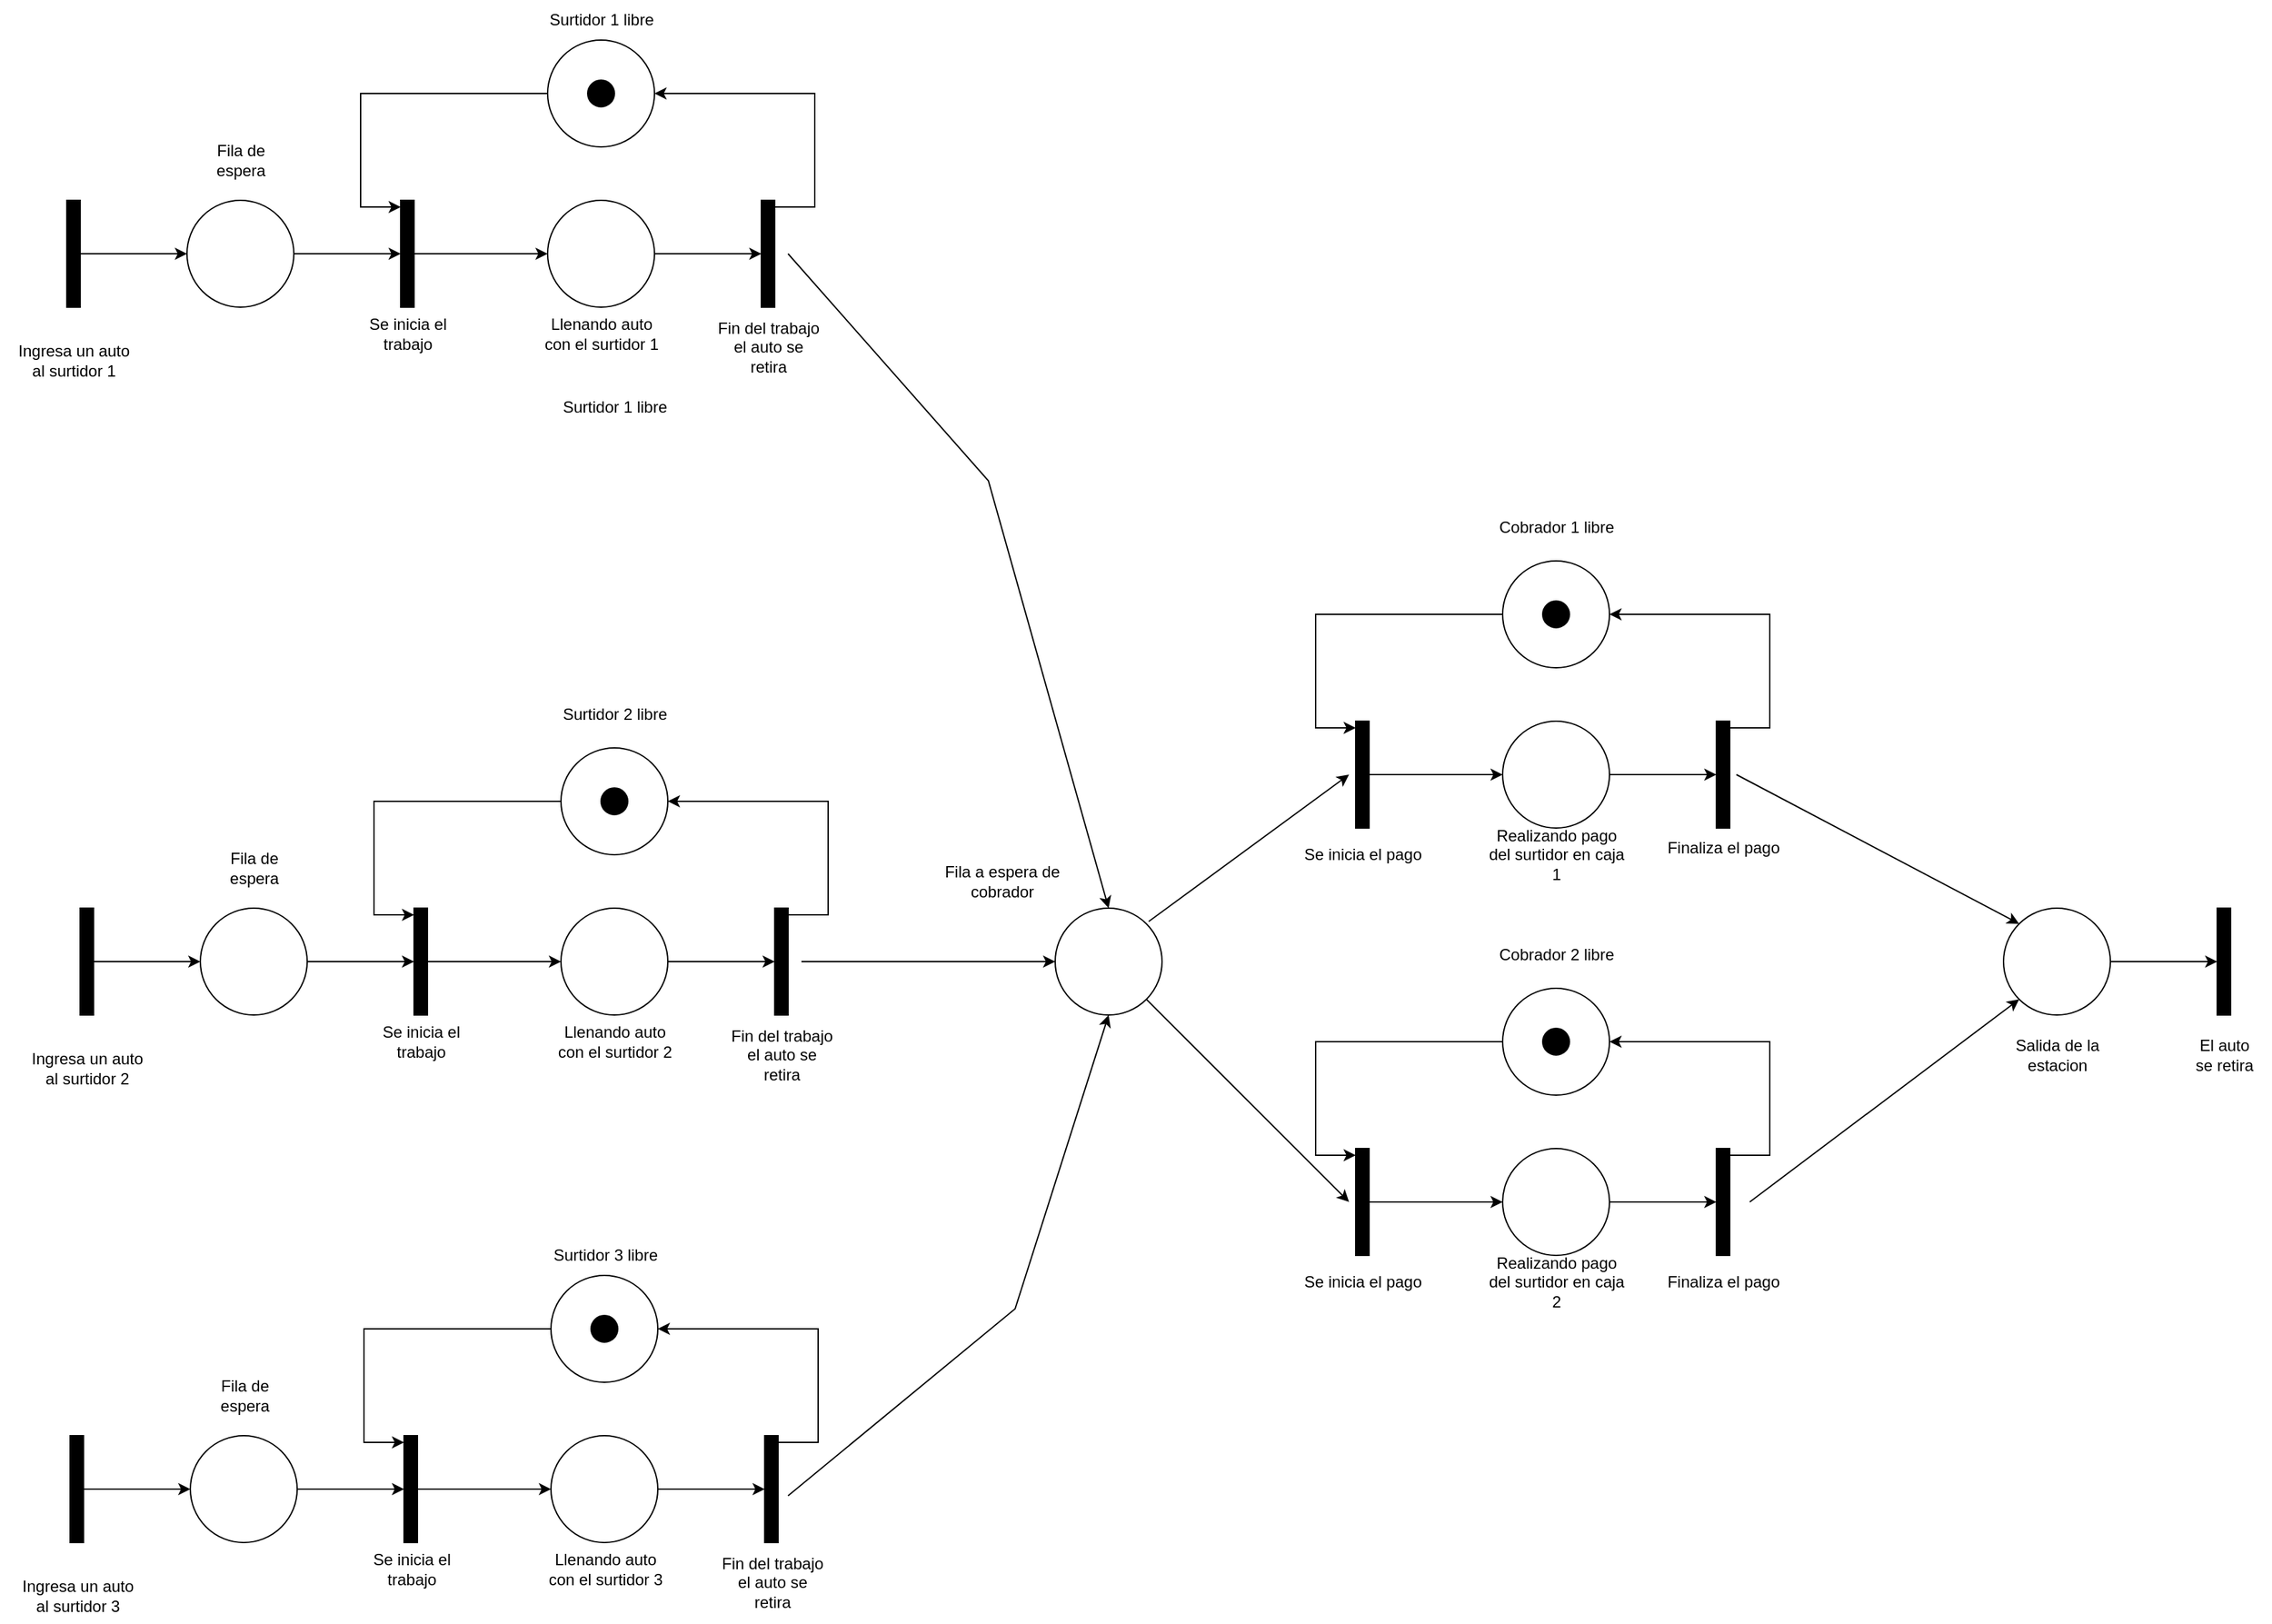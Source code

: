 <mxfile version="24.8.3">
  <diagram name="Page-1" id="Oc40Rs63sskiyYKFzjz5">
    <mxGraphModel dx="2868" dy="1546" grid="1" gridSize="10" guides="1" tooltips="1" connect="1" arrows="1" fold="1" page="1" pageScale="1" pageWidth="1400" pageHeight="850" math="0" shadow="0">
      <root>
        <mxCell id="0" />
        <mxCell id="1" parent="0" />
        <mxCell id="h5ye1682O-FyIW6ObbOz-5" value="" style="edgeStyle=orthogonalEdgeStyle;rounded=0;orthogonalLoop=1;jettySize=auto;html=1;" edge="1" parent="1" source="h5ye1682O-FyIW6ObbOz-1">
          <mxGeometry relative="1" as="geometry">
            <mxPoint x="840" y="390" as="targetPoint" />
          </mxGeometry>
        </mxCell>
        <mxCell id="h5ye1682O-FyIW6ObbOz-1" value="" style="ellipse;whiteSpace=wrap;html=1;aspect=fixed;" vertex="1" parent="1">
          <mxGeometry x="680" y="350" width="80" height="80" as="geometry" />
        </mxCell>
        <mxCell id="h5ye1682O-FyIW6ObbOz-3" value="" style="edgeStyle=orthogonalEdgeStyle;rounded=0;orthogonalLoop=1;jettySize=auto;html=1;curved=0;" edge="1" parent="1" source="h5ye1682O-FyIW6ObbOz-2" target="h5ye1682O-FyIW6ObbOz-1">
          <mxGeometry relative="1" as="geometry" />
        </mxCell>
        <mxCell id="h5ye1682O-FyIW6ObbOz-2" value="" style="html=1;points=[[0,0,0,0,5],[0,1,0,0,-5],[1,0,0,0,5],[1,1,0,0,-5]];perimeter=orthogonalPerimeter;outlineConnect=0;targetShapes=umlLifeline;portConstraint=eastwest;newEdgeStyle={&quot;curved&quot;:0,&quot;rounded&quot;:0};fillColor=#000000;" vertex="1" parent="1">
          <mxGeometry x="590" y="350" width="10" height="80" as="geometry" />
        </mxCell>
        <mxCell id="h5ye1682O-FyIW6ObbOz-15" value="" style="edgeStyle=orthogonalEdgeStyle;rounded=0;orthogonalLoop=1;jettySize=auto;html=1;curved=0;" edge="1" parent="1" source="h5ye1682O-FyIW6ObbOz-8" target="h5ye1682O-FyIW6ObbOz-14">
          <mxGeometry relative="1" as="geometry" />
        </mxCell>
        <mxCell id="h5ye1682O-FyIW6ObbOz-8" value="" style="html=1;points=[[0,0,0,0,5],[0,1,0,0,-5],[1,0,0,0,5],[1,1,0,0,-5]];perimeter=orthogonalPerimeter;outlineConnect=0;targetShapes=umlLifeline;portConstraint=eastwest;newEdgeStyle={&quot;curved&quot;:0,&quot;rounded&quot;:0};fillColor=#000000;" vertex="1" parent="1">
          <mxGeometry x="840" y="350" width="10" height="80" as="geometry" />
        </mxCell>
        <mxCell id="h5ye1682O-FyIW6ObbOz-17" value="" style="edgeStyle=orthogonalEdgeStyle;rounded=0;orthogonalLoop=1;jettySize=auto;html=1;" edge="1" parent="1" source="h5ye1682O-FyIW6ObbOz-14" target="h5ye1682O-FyIW6ObbOz-16">
          <mxGeometry relative="1" as="geometry" />
        </mxCell>
        <mxCell id="h5ye1682O-FyIW6ObbOz-14" value="" style="ellipse;whiteSpace=wrap;html=1;aspect=fixed;" vertex="1" parent="1">
          <mxGeometry x="950" y="350" width="80" height="80" as="geometry" />
        </mxCell>
        <mxCell id="h5ye1682O-FyIW6ObbOz-16" value="" style="html=1;points=[[0,0,0,0,5],[0,1,0,0,-5],[1,0,0,0,5],[1,1,0,0,-5]];perimeter=orthogonalPerimeter;outlineConnect=0;targetShapes=umlLifeline;portConstraint=eastwest;newEdgeStyle={&quot;curved&quot;:0,&quot;rounded&quot;:0};fillColor=#000000;" vertex="1" parent="1">
          <mxGeometry x="1110" y="350" width="10" height="80" as="geometry" />
        </mxCell>
        <mxCell id="h5ye1682O-FyIW6ObbOz-18" value="" style="ellipse;whiteSpace=wrap;html=1;aspect=fixed;" vertex="1" parent="1">
          <mxGeometry x="950" y="230" width="80" height="80" as="geometry" />
        </mxCell>
        <mxCell id="h5ye1682O-FyIW6ObbOz-19" value="" style="ellipse;whiteSpace=wrap;html=1;aspect=fixed;fillColor=#000000;" vertex="1" parent="1">
          <mxGeometry x="980" y="260" width="20" height="20" as="geometry" />
        </mxCell>
        <mxCell id="h5ye1682O-FyIW6ObbOz-20" value="" style="endArrow=classic;html=1;rounded=0;exitX=1;exitY=0;exitDx=0;exitDy=5;exitPerimeter=0;entryX=1;entryY=0.5;entryDx=0;entryDy=0;" edge="1" parent="1" source="h5ye1682O-FyIW6ObbOz-16" target="h5ye1682O-FyIW6ObbOz-18">
          <mxGeometry width="50" height="50" relative="1" as="geometry">
            <mxPoint x="1090" y="460" as="sourcePoint" />
            <mxPoint x="1140" y="410" as="targetPoint" />
            <Array as="points">
              <mxPoint x="1150" y="355" />
              <mxPoint x="1150" y="270" />
            </Array>
          </mxGeometry>
        </mxCell>
        <mxCell id="h5ye1682O-FyIW6ObbOz-21" value="" style="endArrow=classic;html=1;rounded=0;exitX=0;exitY=0.5;exitDx=0;exitDy=0;entryX=0;entryY=0;entryDx=0;entryDy=5;entryPerimeter=0;" edge="1" parent="1" source="h5ye1682O-FyIW6ObbOz-18" target="h5ye1682O-FyIW6ObbOz-8">
          <mxGeometry width="50" height="50" relative="1" as="geometry">
            <mxPoint x="1090" y="460" as="sourcePoint" />
            <mxPoint x="1140" y="410" as="targetPoint" />
            <Array as="points">
              <mxPoint x="810" y="270" />
              <mxPoint x="810" y="355" />
            </Array>
          </mxGeometry>
        </mxCell>
        <mxCell id="h5ye1682O-FyIW6ObbOz-25" value="&lt;div&gt;Ingresa un auto&lt;/div&gt;&lt;div&gt;al surtidor 1&lt;br&gt;&lt;/div&gt;" style="text;html=1;align=center;verticalAlign=middle;resizable=0;points=[];autosize=1;strokeColor=none;fillColor=none;" vertex="1" parent="1">
          <mxGeometry x="540" y="450" width="110" height="40" as="geometry" />
        </mxCell>
        <mxCell id="h5ye1682O-FyIW6ObbOz-26" value="&lt;div&gt;Fila de&lt;/div&gt;&lt;div&gt;espera&lt;br&gt;&lt;/div&gt;" style="text;html=1;align=center;verticalAlign=middle;resizable=0;points=[];autosize=1;strokeColor=none;fillColor=none;" vertex="1" parent="1">
          <mxGeometry x="690" y="300" width="60" height="40" as="geometry" />
        </mxCell>
        <mxCell id="h5ye1682O-FyIW6ObbOz-28" value="&lt;div&gt;Se inicia el&lt;/div&gt;&lt;div&gt;trabajo&lt;br&gt;&lt;/div&gt;" style="text;html=1;align=center;verticalAlign=middle;resizable=0;points=[];autosize=1;strokeColor=none;fillColor=none;" vertex="1" parent="1">
          <mxGeometry x="805" y="430" width="80" height="40" as="geometry" />
        </mxCell>
        <mxCell id="h5ye1682O-FyIW6ObbOz-29" value="&lt;div&gt;Llenando auto&lt;/div&gt;&lt;div&gt;con el surtidor 1&lt;br&gt;&lt;/div&gt;" style="text;html=1;align=center;verticalAlign=middle;resizable=0;points=[];autosize=1;strokeColor=none;fillColor=none;" vertex="1" parent="1">
          <mxGeometry x="935" y="430" width="110" height="40" as="geometry" />
        </mxCell>
        <mxCell id="h5ye1682O-FyIW6ObbOz-30" value="&lt;div&gt;Fin del trabajo&lt;/div&gt;&lt;div&gt;el auto se&lt;/div&gt;&lt;div&gt;retira&lt;br&gt;&lt;/div&gt;" style="text;html=1;align=center;verticalAlign=middle;resizable=0;points=[];autosize=1;strokeColor=none;fillColor=none;" vertex="1" parent="1">
          <mxGeometry x="1065" y="430" width="100" height="60" as="geometry" />
        </mxCell>
        <mxCell id="h5ye1682O-FyIW6ObbOz-31" value="Surtidor 1 libre" style="text;html=1;align=center;verticalAlign=middle;resizable=0;points=[];autosize=1;strokeColor=none;fillColor=none;" vertex="1" parent="1">
          <mxGeometry x="940" y="200" width="100" height="30" as="geometry" />
        </mxCell>
        <mxCell id="h5ye1682O-FyIW6ObbOz-32" value="" style="edgeStyle=orthogonalEdgeStyle;rounded=0;orthogonalLoop=1;jettySize=auto;html=1;" edge="1" parent="1" source="h5ye1682O-FyIW6ObbOz-33">
          <mxGeometry relative="1" as="geometry">
            <mxPoint x="850" y="920" as="targetPoint" />
          </mxGeometry>
        </mxCell>
        <mxCell id="h5ye1682O-FyIW6ObbOz-33" value="" style="ellipse;whiteSpace=wrap;html=1;aspect=fixed;" vertex="1" parent="1">
          <mxGeometry x="690" y="880" width="80" height="80" as="geometry" />
        </mxCell>
        <mxCell id="h5ye1682O-FyIW6ObbOz-34" value="" style="edgeStyle=orthogonalEdgeStyle;rounded=0;orthogonalLoop=1;jettySize=auto;html=1;curved=0;" edge="1" parent="1" source="h5ye1682O-FyIW6ObbOz-35" target="h5ye1682O-FyIW6ObbOz-33">
          <mxGeometry relative="1" as="geometry" />
        </mxCell>
        <mxCell id="h5ye1682O-FyIW6ObbOz-35" value="" style="html=1;points=[[0,0,0,0,5],[0,1,0,0,-5],[1,0,0,0,5],[1,1,0,0,-5]];perimeter=orthogonalPerimeter;outlineConnect=0;targetShapes=umlLifeline;portConstraint=eastwest;newEdgeStyle={&quot;curved&quot;:0,&quot;rounded&quot;:0};fillColor=#000000;" vertex="1" parent="1">
          <mxGeometry x="600" y="880" width="10" height="80" as="geometry" />
        </mxCell>
        <mxCell id="h5ye1682O-FyIW6ObbOz-36" value="" style="edgeStyle=orthogonalEdgeStyle;rounded=0;orthogonalLoop=1;jettySize=auto;html=1;curved=0;" edge="1" parent="1" source="h5ye1682O-FyIW6ObbOz-37" target="h5ye1682O-FyIW6ObbOz-39">
          <mxGeometry relative="1" as="geometry" />
        </mxCell>
        <mxCell id="h5ye1682O-FyIW6ObbOz-37" value="" style="html=1;points=[[0,0,0,0,5],[0,1,0,0,-5],[1,0,0,0,5],[1,1,0,0,-5]];perimeter=orthogonalPerimeter;outlineConnect=0;targetShapes=umlLifeline;portConstraint=eastwest;newEdgeStyle={&quot;curved&quot;:0,&quot;rounded&quot;:0};fillColor=#000000;" vertex="1" parent="1">
          <mxGeometry x="850" y="880" width="10" height="80" as="geometry" />
        </mxCell>
        <mxCell id="h5ye1682O-FyIW6ObbOz-38" value="" style="edgeStyle=orthogonalEdgeStyle;rounded=0;orthogonalLoop=1;jettySize=auto;html=1;" edge="1" parent="1" source="h5ye1682O-FyIW6ObbOz-39" target="h5ye1682O-FyIW6ObbOz-40">
          <mxGeometry relative="1" as="geometry" />
        </mxCell>
        <mxCell id="h5ye1682O-FyIW6ObbOz-39" value="" style="ellipse;whiteSpace=wrap;html=1;aspect=fixed;" vertex="1" parent="1">
          <mxGeometry x="960" y="880" width="80" height="80" as="geometry" />
        </mxCell>
        <mxCell id="h5ye1682O-FyIW6ObbOz-40" value="" style="html=1;points=[[0,0,0,0,5],[0,1,0,0,-5],[1,0,0,0,5],[1,1,0,0,-5]];perimeter=orthogonalPerimeter;outlineConnect=0;targetShapes=umlLifeline;portConstraint=eastwest;newEdgeStyle={&quot;curved&quot;:0,&quot;rounded&quot;:0};fillColor=#000000;" vertex="1" parent="1">
          <mxGeometry x="1120" y="880" width="10" height="80" as="geometry" />
        </mxCell>
        <mxCell id="h5ye1682O-FyIW6ObbOz-41" value="" style="ellipse;whiteSpace=wrap;html=1;aspect=fixed;" vertex="1" parent="1">
          <mxGeometry x="960" y="760" width="80" height="80" as="geometry" />
        </mxCell>
        <mxCell id="h5ye1682O-FyIW6ObbOz-42" value="" style="ellipse;whiteSpace=wrap;html=1;aspect=fixed;fillColor=#000000;" vertex="1" parent="1">
          <mxGeometry x="990" y="790" width="20" height="20" as="geometry" />
        </mxCell>
        <mxCell id="h5ye1682O-FyIW6ObbOz-43" value="" style="endArrow=classic;html=1;rounded=0;exitX=1;exitY=0;exitDx=0;exitDy=5;exitPerimeter=0;entryX=1;entryY=0.5;entryDx=0;entryDy=0;" edge="1" parent="1" source="h5ye1682O-FyIW6ObbOz-40" target="h5ye1682O-FyIW6ObbOz-41">
          <mxGeometry width="50" height="50" relative="1" as="geometry">
            <mxPoint x="1100" y="990" as="sourcePoint" />
            <mxPoint x="1150" y="940" as="targetPoint" />
            <Array as="points">
              <mxPoint x="1160" y="885" />
              <mxPoint x="1160" y="800" />
            </Array>
          </mxGeometry>
        </mxCell>
        <mxCell id="h5ye1682O-FyIW6ObbOz-44" value="" style="endArrow=classic;html=1;rounded=0;exitX=0;exitY=0.5;exitDx=0;exitDy=0;entryX=0;entryY=0;entryDx=0;entryDy=5;entryPerimeter=0;" edge="1" parent="1" source="h5ye1682O-FyIW6ObbOz-41" target="h5ye1682O-FyIW6ObbOz-37">
          <mxGeometry width="50" height="50" relative="1" as="geometry">
            <mxPoint x="1100" y="990" as="sourcePoint" />
            <mxPoint x="1150" y="940" as="targetPoint" />
            <Array as="points">
              <mxPoint x="820" y="800" />
              <mxPoint x="820" y="885" />
            </Array>
          </mxGeometry>
        </mxCell>
        <mxCell id="h5ye1682O-FyIW6ObbOz-45" value="&lt;div&gt;Ingresa un auto&lt;/div&gt;&lt;div&gt;al surtidor 2&lt;br&gt;&lt;/div&gt;" style="text;html=1;align=center;verticalAlign=middle;resizable=0;points=[];autosize=1;strokeColor=none;fillColor=none;" vertex="1" parent="1">
          <mxGeometry x="550" y="980" width="110" height="40" as="geometry" />
        </mxCell>
        <mxCell id="h5ye1682O-FyIW6ObbOz-46" value="&lt;div&gt;Fila de&lt;/div&gt;&lt;div&gt;espera&lt;br&gt;&lt;/div&gt;" style="text;html=1;align=center;verticalAlign=middle;resizable=0;points=[];autosize=1;strokeColor=none;fillColor=none;" vertex="1" parent="1">
          <mxGeometry x="700" y="830" width="60" height="40" as="geometry" />
        </mxCell>
        <mxCell id="h5ye1682O-FyIW6ObbOz-47" value="&lt;div&gt;Se inicia el&lt;/div&gt;&lt;div&gt;trabajo&lt;br&gt;&lt;/div&gt;" style="text;html=1;align=center;verticalAlign=middle;resizable=0;points=[];autosize=1;strokeColor=none;fillColor=none;" vertex="1" parent="1">
          <mxGeometry x="815" y="960" width="80" height="40" as="geometry" />
        </mxCell>
        <mxCell id="h5ye1682O-FyIW6ObbOz-48" value="&lt;div&gt;Llenando auto&lt;/div&gt;&lt;div&gt;con el surtidor 2&lt;br&gt;&lt;/div&gt;" style="text;html=1;align=center;verticalAlign=middle;resizable=0;points=[];autosize=1;strokeColor=none;fillColor=none;" vertex="1" parent="1">
          <mxGeometry x="945" y="960" width="110" height="40" as="geometry" />
        </mxCell>
        <mxCell id="h5ye1682O-FyIW6ObbOz-49" value="&lt;div&gt;Fin del trabajo&lt;/div&gt;&lt;div&gt;el auto se&lt;/div&gt;&lt;div&gt;retira&lt;br&gt;&lt;/div&gt;" style="text;html=1;align=center;verticalAlign=middle;resizable=0;points=[];autosize=1;strokeColor=none;fillColor=none;" vertex="1" parent="1">
          <mxGeometry x="1075" y="960" width="100" height="60" as="geometry" />
        </mxCell>
        <mxCell id="h5ye1682O-FyIW6ObbOz-50" value="Surtidor 1 libre" style="text;html=1;align=center;verticalAlign=middle;resizable=0;points=[];autosize=1;strokeColor=none;fillColor=none;" vertex="1" parent="1">
          <mxGeometry x="950" y="490" width="100" height="30" as="geometry" />
        </mxCell>
        <mxCell id="h5ye1682O-FyIW6ObbOz-51" value="" style="edgeStyle=orthogonalEdgeStyle;rounded=0;orthogonalLoop=1;jettySize=auto;html=1;" edge="1" parent="1" source="h5ye1682O-FyIW6ObbOz-52">
          <mxGeometry relative="1" as="geometry">
            <mxPoint x="842.5" y="1315" as="targetPoint" />
          </mxGeometry>
        </mxCell>
        <mxCell id="h5ye1682O-FyIW6ObbOz-52" value="" style="ellipse;whiteSpace=wrap;html=1;aspect=fixed;" vertex="1" parent="1">
          <mxGeometry x="682.5" y="1275" width="80" height="80" as="geometry" />
        </mxCell>
        <mxCell id="h5ye1682O-FyIW6ObbOz-53" value="" style="edgeStyle=orthogonalEdgeStyle;rounded=0;orthogonalLoop=1;jettySize=auto;html=1;curved=0;" edge="1" parent="1" source="h5ye1682O-FyIW6ObbOz-54" target="h5ye1682O-FyIW6ObbOz-52">
          <mxGeometry relative="1" as="geometry" />
        </mxCell>
        <mxCell id="h5ye1682O-FyIW6ObbOz-54" value="" style="html=1;points=[[0,0,0,0,5],[0,1,0,0,-5],[1,0,0,0,5],[1,1,0,0,-5]];perimeter=orthogonalPerimeter;outlineConnect=0;targetShapes=umlLifeline;portConstraint=eastwest;newEdgeStyle={&quot;curved&quot;:0,&quot;rounded&quot;:0};fillColor=#000000;" vertex="1" parent="1">
          <mxGeometry x="592.5" y="1275" width="10" height="80" as="geometry" />
        </mxCell>
        <mxCell id="h5ye1682O-FyIW6ObbOz-55" value="" style="edgeStyle=orthogonalEdgeStyle;rounded=0;orthogonalLoop=1;jettySize=auto;html=1;curved=0;" edge="1" parent="1" source="h5ye1682O-FyIW6ObbOz-56" target="h5ye1682O-FyIW6ObbOz-58">
          <mxGeometry relative="1" as="geometry" />
        </mxCell>
        <mxCell id="h5ye1682O-FyIW6ObbOz-56" value="" style="html=1;points=[[0,0,0,0,5],[0,1,0,0,-5],[1,0,0,0,5],[1,1,0,0,-5]];perimeter=orthogonalPerimeter;outlineConnect=0;targetShapes=umlLifeline;portConstraint=eastwest;newEdgeStyle={&quot;curved&quot;:0,&quot;rounded&quot;:0};fillColor=#000000;" vertex="1" parent="1">
          <mxGeometry x="842.5" y="1275" width="10" height="80" as="geometry" />
        </mxCell>
        <mxCell id="h5ye1682O-FyIW6ObbOz-57" value="" style="edgeStyle=orthogonalEdgeStyle;rounded=0;orthogonalLoop=1;jettySize=auto;html=1;" edge="1" parent="1" source="h5ye1682O-FyIW6ObbOz-58" target="h5ye1682O-FyIW6ObbOz-59">
          <mxGeometry relative="1" as="geometry" />
        </mxCell>
        <mxCell id="h5ye1682O-FyIW6ObbOz-58" value="" style="ellipse;whiteSpace=wrap;html=1;aspect=fixed;" vertex="1" parent="1">
          <mxGeometry x="952.5" y="1275" width="80" height="80" as="geometry" />
        </mxCell>
        <mxCell id="h5ye1682O-FyIW6ObbOz-59" value="" style="html=1;points=[[0,0,0,0,5],[0,1,0,0,-5],[1,0,0,0,5],[1,1,0,0,-5]];perimeter=orthogonalPerimeter;outlineConnect=0;targetShapes=umlLifeline;portConstraint=eastwest;newEdgeStyle={&quot;curved&quot;:0,&quot;rounded&quot;:0};fillColor=#000000;" vertex="1" parent="1">
          <mxGeometry x="1112.5" y="1275" width="10" height="80" as="geometry" />
        </mxCell>
        <mxCell id="h5ye1682O-FyIW6ObbOz-60" value="" style="ellipse;whiteSpace=wrap;html=1;aspect=fixed;" vertex="1" parent="1">
          <mxGeometry x="952.5" y="1155" width="80" height="80" as="geometry" />
        </mxCell>
        <mxCell id="h5ye1682O-FyIW6ObbOz-61" value="" style="ellipse;whiteSpace=wrap;html=1;aspect=fixed;fillColor=#000000;" vertex="1" parent="1">
          <mxGeometry x="982.5" y="1185" width="20" height="20" as="geometry" />
        </mxCell>
        <mxCell id="h5ye1682O-FyIW6ObbOz-62" value="" style="endArrow=classic;html=1;rounded=0;exitX=1;exitY=0;exitDx=0;exitDy=5;exitPerimeter=0;entryX=1;entryY=0.5;entryDx=0;entryDy=0;" edge="1" parent="1" source="h5ye1682O-FyIW6ObbOz-59" target="h5ye1682O-FyIW6ObbOz-60">
          <mxGeometry width="50" height="50" relative="1" as="geometry">
            <mxPoint x="1092.5" y="1385" as="sourcePoint" />
            <mxPoint x="1142.5" y="1335" as="targetPoint" />
            <Array as="points">
              <mxPoint x="1152.5" y="1280" />
              <mxPoint x="1152.5" y="1195" />
            </Array>
          </mxGeometry>
        </mxCell>
        <mxCell id="h5ye1682O-FyIW6ObbOz-63" value="" style="endArrow=classic;html=1;rounded=0;exitX=0;exitY=0.5;exitDx=0;exitDy=0;entryX=0;entryY=0;entryDx=0;entryDy=5;entryPerimeter=0;" edge="1" parent="1" source="h5ye1682O-FyIW6ObbOz-60" target="h5ye1682O-FyIW6ObbOz-56">
          <mxGeometry width="50" height="50" relative="1" as="geometry">
            <mxPoint x="1092.5" y="1385" as="sourcePoint" />
            <mxPoint x="1142.5" y="1335" as="targetPoint" />
            <Array as="points">
              <mxPoint x="812.5" y="1195" />
              <mxPoint x="812.5" y="1280" />
            </Array>
          </mxGeometry>
        </mxCell>
        <mxCell id="h5ye1682O-FyIW6ObbOz-64" value="&lt;div&gt;Ingresa un auto&lt;/div&gt;&lt;div&gt;al surtidor 3&lt;br&gt;&lt;/div&gt;" style="text;html=1;align=center;verticalAlign=middle;resizable=0;points=[];autosize=1;strokeColor=none;fillColor=none;" vertex="1" parent="1">
          <mxGeometry x="542.5" y="1375" width="110" height="40" as="geometry" />
        </mxCell>
        <mxCell id="h5ye1682O-FyIW6ObbOz-65" value="&lt;div&gt;Fila de&lt;/div&gt;&lt;div&gt;espera&lt;br&gt;&lt;/div&gt;" style="text;html=1;align=center;verticalAlign=middle;resizable=0;points=[];autosize=1;strokeColor=none;fillColor=none;" vertex="1" parent="1">
          <mxGeometry x="692.5" y="1225" width="60" height="40" as="geometry" />
        </mxCell>
        <mxCell id="h5ye1682O-FyIW6ObbOz-66" value="&lt;div&gt;Se inicia el&lt;/div&gt;&lt;div&gt;trabajo&lt;br&gt;&lt;/div&gt;" style="text;html=1;align=center;verticalAlign=middle;resizable=0;points=[];autosize=1;strokeColor=none;fillColor=none;" vertex="1" parent="1">
          <mxGeometry x="807.5" y="1355" width="80" height="40" as="geometry" />
        </mxCell>
        <mxCell id="h5ye1682O-FyIW6ObbOz-67" value="&lt;div&gt;Llenando auto&lt;/div&gt;&lt;div&gt;con el surtidor 3&lt;br&gt;&lt;/div&gt;" style="text;html=1;align=center;verticalAlign=middle;resizable=0;points=[];autosize=1;strokeColor=none;fillColor=none;" vertex="1" parent="1">
          <mxGeometry x="937.5" y="1355" width="110" height="40" as="geometry" />
        </mxCell>
        <mxCell id="h5ye1682O-FyIW6ObbOz-68" value="&lt;div&gt;Fin del trabajo&lt;/div&gt;&lt;div&gt;el auto se&lt;/div&gt;&lt;div&gt;retira&lt;br&gt;&lt;/div&gt;" style="text;html=1;align=center;verticalAlign=middle;resizable=0;points=[];autosize=1;strokeColor=none;fillColor=none;" vertex="1" parent="1">
          <mxGeometry x="1067.5" y="1355" width="100" height="60" as="geometry" />
        </mxCell>
        <mxCell id="h5ye1682O-FyIW6ObbOz-69" value="Surtidor 3 libre" style="text;html=1;align=center;verticalAlign=middle;resizable=0;points=[];autosize=1;strokeColor=none;fillColor=none;" vertex="1" parent="1">
          <mxGeometry x="942.5" y="1125" width="100" height="30" as="geometry" />
        </mxCell>
        <mxCell id="h5ye1682O-FyIW6ObbOz-71" value="Surtidor 2 libre" style="text;html=1;align=center;verticalAlign=middle;resizable=0;points=[];autosize=1;strokeColor=none;fillColor=none;" vertex="1" parent="1">
          <mxGeometry x="950" y="720" width="100" height="30" as="geometry" />
        </mxCell>
        <mxCell id="h5ye1682O-FyIW6ObbOz-72" value="" style="ellipse;whiteSpace=wrap;html=1;aspect=fixed;" vertex="1" parent="1">
          <mxGeometry x="1330" y="880" width="80" height="80" as="geometry" />
        </mxCell>
        <mxCell id="h5ye1682O-FyIW6ObbOz-73" value="" style="endArrow=classic;html=1;rounded=0;entryX=0;entryY=0.5;entryDx=0;entryDy=0;" edge="1" parent="1" target="h5ye1682O-FyIW6ObbOz-72">
          <mxGeometry width="50" height="50" relative="1" as="geometry">
            <mxPoint x="1140" y="920" as="sourcePoint" />
            <mxPoint x="1330" y="830" as="targetPoint" />
          </mxGeometry>
        </mxCell>
        <mxCell id="h5ye1682O-FyIW6ObbOz-74" value="" style="endArrow=classic;html=1;rounded=0;entryX=0.5;entryY=0;entryDx=0;entryDy=0;" edge="1" parent="1" target="h5ye1682O-FyIW6ObbOz-72">
          <mxGeometry width="50" height="50" relative="1" as="geometry">
            <mxPoint x="1130" y="390" as="sourcePoint" />
            <mxPoint x="1330" y="830" as="targetPoint" />
            <Array as="points">
              <mxPoint x="1280" y="560" />
            </Array>
          </mxGeometry>
        </mxCell>
        <mxCell id="h5ye1682O-FyIW6ObbOz-75" value="" style="endArrow=classic;html=1;rounded=0;entryX=0.5;entryY=1;entryDx=0;entryDy=0;" edge="1" parent="1" target="h5ye1682O-FyIW6ObbOz-72">
          <mxGeometry width="50" height="50" relative="1" as="geometry">
            <mxPoint x="1130" y="1320" as="sourcePoint" />
            <mxPoint x="1350" y="1050" as="targetPoint" />
            <Array as="points">
              <mxPoint x="1300" y="1180" />
            </Array>
          </mxGeometry>
        </mxCell>
        <mxCell id="h5ye1682O-FyIW6ObbOz-76" value="&lt;div&gt;Fila a espera de&lt;/div&gt;&lt;div&gt;cobrador&lt;br&gt;&lt;/div&gt;" style="text;html=1;align=center;verticalAlign=middle;resizable=0;points=[];autosize=1;strokeColor=none;fillColor=none;" vertex="1" parent="1">
          <mxGeometry x="1235" y="840" width="110" height="40" as="geometry" />
        </mxCell>
        <mxCell id="h5ye1682O-FyIW6ObbOz-77" value="" style="edgeStyle=orthogonalEdgeStyle;rounded=0;orthogonalLoop=1;jettySize=auto;html=1;curved=0;" edge="1" parent="1" source="h5ye1682O-FyIW6ObbOz-78" target="h5ye1682O-FyIW6ObbOz-80">
          <mxGeometry relative="1" as="geometry" />
        </mxCell>
        <mxCell id="h5ye1682O-FyIW6ObbOz-78" value="" style="html=1;points=[[0,0,0,0,5],[0,1,0,0,-5],[1,0,0,0,5],[1,1,0,0,-5]];perimeter=orthogonalPerimeter;outlineConnect=0;targetShapes=umlLifeline;portConstraint=eastwest;newEdgeStyle={&quot;curved&quot;:0,&quot;rounded&quot;:0};fillColor=#000000;" vertex="1" parent="1">
          <mxGeometry x="1555" y="740" width="10" height="80" as="geometry" />
        </mxCell>
        <mxCell id="h5ye1682O-FyIW6ObbOz-79" value="" style="edgeStyle=orthogonalEdgeStyle;rounded=0;orthogonalLoop=1;jettySize=auto;html=1;" edge="1" parent="1" source="h5ye1682O-FyIW6ObbOz-80" target="h5ye1682O-FyIW6ObbOz-81">
          <mxGeometry relative="1" as="geometry" />
        </mxCell>
        <mxCell id="h5ye1682O-FyIW6ObbOz-80" value="" style="ellipse;whiteSpace=wrap;html=1;aspect=fixed;" vertex="1" parent="1">
          <mxGeometry x="1665" y="740" width="80" height="80" as="geometry" />
        </mxCell>
        <mxCell id="h5ye1682O-FyIW6ObbOz-81" value="" style="html=1;points=[[0,0,0,0,5],[0,1,0,0,-5],[1,0,0,0,5],[1,1,0,0,-5]];perimeter=orthogonalPerimeter;outlineConnect=0;targetShapes=umlLifeline;portConstraint=eastwest;newEdgeStyle={&quot;curved&quot;:0,&quot;rounded&quot;:0};fillColor=#000000;" vertex="1" parent="1">
          <mxGeometry x="1825" y="740" width="10" height="80" as="geometry" />
        </mxCell>
        <mxCell id="h5ye1682O-FyIW6ObbOz-82" value="" style="ellipse;whiteSpace=wrap;html=1;aspect=fixed;" vertex="1" parent="1">
          <mxGeometry x="1665" y="620" width="80" height="80" as="geometry" />
        </mxCell>
        <mxCell id="h5ye1682O-FyIW6ObbOz-83" value="" style="ellipse;whiteSpace=wrap;html=1;aspect=fixed;fillColor=#000000;" vertex="1" parent="1">
          <mxGeometry x="1695" y="650" width="20" height="20" as="geometry" />
        </mxCell>
        <mxCell id="h5ye1682O-FyIW6ObbOz-84" value="" style="endArrow=classic;html=1;rounded=0;exitX=1;exitY=0;exitDx=0;exitDy=5;exitPerimeter=0;entryX=1;entryY=0.5;entryDx=0;entryDy=0;" edge="1" parent="1" source="h5ye1682O-FyIW6ObbOz-81" target="h5ye1682O-FyIW6ObbOz-82">
          <mxGeometry width="50" height="50" relative="1" as="geometry">
            <mxPoint x="1805" y="850" as="sourcePoint" />
            <mxPoint x="1855" y="800" as="targetPoint" />
            <Array as="points">
              <mxPoint x="1865" y="745" />
              <mxPoint x="1865" y="660" />
            </Array>
          </mxGeometry>
        </mxCell>
        <mxCell id="h5ye1682O-FyIW6ObbOz-85" value="" style="endArrow=classic;html=1;rounded=0;exitX=0;exitY=0.5;exitDx=0;exitDy=0;entryX=0;entryY=0;entryDx=0;entryDy=5;entryPerimeter=0;" edge="1" parent="1" source="h5ye1682O-FyIW6ObbOz-82" target="h5ye1682O-FyIW6ObbOz-78">
          <mxGeometry width="50" height="50" relative="1" as="geometry">
            <mxPoint x="1805" y="850" as="sourcePoint" />
            <mxPoint x="1855" y="800" as="targetPoint" />
            <Array as="points">
              <mxPoint x="1525" y="660" />
              <mxPoint x="1525" y="745" />
            </Array>
          </mxGeometry>
        </mxCell>
        <mxCell id="h5ye1682O-FyIW6ObbOz-86" value="Se inicia el pago" style="text;html=1;align=center;verticalAlign=middle;resizable=0;points=[];autosize=1;strokeColor=none;fillColor=none;" vertex="1" parent="1">
          <mxGeometry x="1505" y="825" width="110" height="30" as="geometry" />
        </mxCell>
        <mxCell id="h5ye1682O-FyIW6ObbOz-87" value="&lt;div&gt;Realizando pago&lt;/div&gt;&lt;div&gt;del surtidor en caja&lt;/div&gt;&lt;div&gt;1&lt;br&gt;&lt;/div&gt;" style="text;html=1;align=center;verticalAlign=middle;resizable=0;points=[];autosize=1;strokeColor=none;fillColor=none;" vertex="1" parent="1">
          <mxGeometry x="1640" y="810" width="130" height="60" as="geometry" />
        </mxCell>
        <mxCell id="h5ye1682O-FyIW6ObbOz-88" value="Cobrador 1 libre" style="text;html=1;align=center;verticalAlign=middle;resizable=0;points=[];autosize=1;strokeColor=none;fillColor=none;" vertex="1" parent="1">
          <mxGeometry x="1650" y="580" width="110" height="30" as="geometry" />
        </mxCell>
        <mxCell id="h5ye1682O-FyIW6ObbOz-89" value="" style="edgeStyle=orthogonalEdgeStyle;rounded=0;orthogonalLoop=1;jettySize=auto;html=1;curved=0;" edge="1" parent="1" source="h5ye1682O-FyIW6ObbOz-90" target="h5ye1682O-FyIW6ObbOz-92">
          <mxGeometry relative="1" as="geometry" />
        </mxCell>
        <mxCell id="h5ye1682O-FyIW6ObbOz-90" value="" style="html=1;points=[[0,0,0,0,5],[0,1,0,0,-5],[1,0,0,0,5],[1,1,0,0,-5]];perimeter=orthogonalPerimeter;outlineConnect=0;targetShapes=umlLifeline;portConstraint=eastwest;newEdgeStyle={&quot;curved&quot;:0,&quot;rounded&quot;:0};fillColor=#000000;" vertex="1" parent="1">
          <mxGeometry x="1555" y="1060" width="10" height="80" as="geometry" />
        </mxCell>
        <mxCell id="h5ye1682O-FyIW6ObbOz-91" value="" style="edgeStyle=orthogonalEdgeStyle;rounded=0;orthogonalLoop=1;jettySize=auto;html=1;" edge="1" parent="1" source="h5ye1682O-FyIW6ObbOz-92" target="h5ye1682O-FyIW6ObbOz-93">
          <mxGeometry relative="1" as="geometry" />
        </mxCell>
        <mxCell id="h5ye1682O-FyIW6ObbOz-92" value="" style="ellipse;whiteSpace=wrap;html=1;aspect=fixed;" vertex="1" parent="1">
          <mxGeometry x="1665" y="1060" width="80" height="80" as="geometry" />
        </mxCell>
        <mxCell id="h5ye1682O-FyIW6ObbOz-93" value="" style="html=1;points=[[0,0,0,0,5],[0,1,0,0,-5],[1,0,0,0,5],[1,1,0,0,-5]];perimeter=orthogonalPerimeter;outlineConnect=0;targetShapes=umlLifeline;portConstraint=eastwest;newEdgeStyle={&quot;curved&quot;:0,&quot;rounded&quot;:0};fillColor=#000000;" vertex="1" parent="1">
          <mxGeometry x="1825" y="1060" width="10" height="80" as="geometry" />
        </mxCell>
        <mxCell id="h5ye1682O-FyIW6ObbOz-94" value="" style="ellipse;whiteSpace=wrap;html=1;aspect=fixed;" vertex="1" parent="1">
          <mxGeometry x="1665" y="940" width="80" height="80" as="geometry" />
        </mxCell>
        <mxCell id="h5ye1682O-FyIW6ObbOz-95" value="" style="ellipse;whiteSpace=wrap;html=1;aspect=fixed;fillColor=#000000;" vertex="1" parent="1">
          <mxGeometry x="1695" y="970" width="20" height="20" as="geometry" />
        </mxCell>
        <mxCell id="h5ye1682O-FyIW6ObbOz-96" value="" style="endArrow=classic;html=1;rounded=0;exitX=1;exitY=0;exitDx=0;exitDy=5;exitPerimeter=0;entryX=1;entryY=0.5;entryDx=0;entryDy=0;" edge="1" parent="1" source="h5ye1682O-FyIW6ObbOz-93" target="h5ye1682O-FyIW6ObbOz-94">
          <mxGeometry width="50" height="50" relative="1" as="geometry">
            <mxPoint x="1805" y="1170" as="sourcePoint" />
            <mxPoint x="1855" y="1120" as="targetPoint" />
            <Array as="points">
              <mxPoint x="1865" y="1065" />
              <mxPoint x="1865" y="980" />
            </Array>
          </mxGeometry>
        </mxCell>
        <mxCell id="h5ye1682O-FyIW6ObbOz-97" value="" style="endArrow=classic;html=1;rounded=0;exitX=0;exitY=0.5;exitDx=0;exitDy=0;entryX=0;entryY=0;entryDx=0;entryDy=5;entryPerimeter=0;" edge="1" parent="1" source="h5ye1682O-FyIW6ObbOz-94" target="h5ye1682O-FyIW6ObbOz-90">
          <mxGeometry width="50" height="50" relative="1" as="geometry">
            <mxPoint x="1805" y="1170" as="sourcePoint" />
            <mxPoint x="1855" y="1120" as="targetPoint" />
            <Array as="points">
              <mxPoint x="1525" y="980" />
              <mxPoint x="1525" y="1065" />
            </Array>
          </mxGeometry>
        </mxCell>
        <mxCell id="h5ye1682O-FyIW6ObbOz-98" value="Se inicia el pago" style="text;html=1;align=center;verticalAlign=middle;resizable=0;points=[];autosize=1;strokeColor=none;fillColor=none;" vertex="1" parent="1">
          <mxGeometry x="1505" y="1145" width="110" height="30" as="geometry" />
        </mxCell>
        <mxCell id="h5ye1682O-FyIW6ObbOz-99" value="&lt;div&gt;Realizando pago&lt;/div&gt;&lt;div&gt;del surtidor en caja&lt;/div&gt;&lt;div&gt;2&lt;br&gt;&lt;/div&gt;" style="text;html=1;align=center;verticalAlign=middle;resizable=0;points=[];autosize=1;strokeColor=none;fillColor=none;" vertex="1" parent="1">
          <mxGeometry x="1640" y="1130" width="130" height="60" as="geometry" />
        </mxCell>
        <mxCell id="h5ye1682O-FyIW6ObbOz-100" value="Cobrador 2 libre" style="text;html=1;align=center;verticalAlign=middle;resizable=0;points=[];autosize=1;strokeColor=none;fillColor=none;" vertex="1" parent="1">
          <mxGeometry x="1650" y="900" width="110" height="30" as="geometry" />
        </mxCell>
        <mxCell id="h5ye1682O-FyIW6ObbOz-101" value="Finaliza el pago" style="text;html=1;align=center;verticalAlign=middle;resizable=0;points=[];autosize=1;strokeColor=none;fillColor=none;" vertex="1" parent="1">
          <mxGeometry x="1775" y="1145" width="110" height="30" as="geometry" />
        </mxCell>
        <mxCell id="h5ye1682O-FyIW6ObbOz-102" value="Finaliza el pago" style="text;html=1;align=center;verticalAlign=middle;resizable=0;points=[];autosize=1;strokeColor=none;fillColor=none;" vertex="1" parent="1">
          <mxGeometry x="1775" y="820" width="110" height="30" as="geometry" />
        </mxCell>
        <mxCell id="h5ye1682O-FyIW6ObbOz-103" value="" style="endArrow=classic;html=1;rounded=0;" edge="1" parent="1">
          <mxGeometry width="50" height="50" relative="1" as="geometry">
            <mxPoint x="1400" y="890" as="sourcePoint" />
            <mxPoint x="1550" y="780" as="targetPoint" />
          </mxGeometry>
        </mxCell>
        <mxCell id="h5ye1682O-FyIW6ObbOz-105" value="" style="endArrow=classic;html=1;rounded=0;exitX=1;exitY=1;exitDx=0;exitDy=0;" edge="1" parent="1" source="h5ye1682O-FyIW6ObbOz-72">
          <mxGeometry width="50" height="50" relative="1" as="geometry">
            <mxPoint x="1780" y="990" as="sourcePoint" />
            <mxPoint x="1550" y="1100" as="targetPoint" />
          </mxGeometry>
        </mxCell>
        <mxCell id="h5ye1682O-FyIW6ObbOz-112" value="" style="edgeStyle=orthogonalEdgeStyle;rounded=0;orthogonalLoop=1;jettySize=auto;html=1;" edge="1" parent="1" source="h5ye1682O-FyIW6ObbOz-106" target="h5ye1682O-FyIW6ObbOz-111">
          <mxGeometry relative="1" as="geometry" />
        </mxCell>
        <mxCell id="h5ye1682O-FyIW6ObbOz-106" value="" style="ellipse;whiteSpace=wrap;html=1;aspect=fixed;" vertex="1" parent="1">
          <mxGeometry x="2040" y="880" width="80" height="80" as="geometry" />
        </mxCell>
        <mxCell id="h5ye1682O-FyIW6ObbOz-107" value="" style="endArrow=classic;html=1;rounded=0;entryX=0;entryY=0;entryDx=0;entryDy=0;" edge="1" parent="1" target="h5ye1682O-FyIW6ObbOz-106">
          <mxGeometry width="50" height="50" relative="1" as="geometry">
            <mxPoint x="1840" y="780" as="sourcePoint" />
            <mxPoint x="1880" y="930" as="targetPoint" />
          </mxGeometry>
        </mxCell>
        <mxCell id="h5ye1682O-FyIW6ObbOz-108" value="" style="endArrow=classic;html=1;rounded=0;entryX=0;entryY=1;entryDx=0;entryDy=0;" edge="1" parent="1" target="h5ye1682O-FyIW6ObbOz-106">
          <mxGeometry width="50" height="50" relative="1" as="geometry">
            <mxPoint x="1850" y="1100" as="sourcePoint" />
            <mxPoint x="1880" y="930" as="targetPoint" />
          </mxGeometry>
        </mxCell>
        <mxCell id="h5ye1682O-FyIW6ObbOz-110" value="&lt;div&gt;Salida de la&lt;/div&gt;&lt;div&gt;estacion&lt;br&gt;&lt;/div&gt;" style="text;html=1;align=center;verticalAlign=middle;resizable=0;points=[];autosize=1;strokeColor=none;fillColor=none;" vertex="1" parent="1">
          <mxGeometry x="2035" y="970" width="90" height="40" as="geometry" />
        </mxCell>
        <mxCell id="h5ye1682O-FyIW6ObbOz-111" value="" style="html=1;points=[[0,0,0,0,5],[0,1,0,0,-5],[1,0,0,0,5],[1,1,0,0,-5]];perimeter=orthogonalPerimeter;outlineConnect=0;targetShapes=umlLifeline;portConstraint=eastwest;newEdgeStyle={&quot;curved&quot;:0,&quot;rounded&quot;:0};fillColor=#000000;" vertex="1" parent="1">
          <mxGeometry x="2200" y="880" width="10" height="80" as="geometry" />
        </mxCell>
        <mxCell id="h5ye1682O-FyIW6ObbOz-113" value="&lt;div&gt;El auto&lt;/div&gt;&lt;div&gt;se retira&lt;br&gt;&lt;/div&gt;" style="text;html=1;align=center;verticalAlign=middle;resizable=0;points=[];autosize=1;strokeColor=none;fillColor=none;" vertex="1" parent="1">
          <mxGeometry x="2170" y="970" width="70" height="40" as="geometry" />
        </mxCell>
      </root>
    </mxGraphModel>
  </diagram>
</mxfile>
